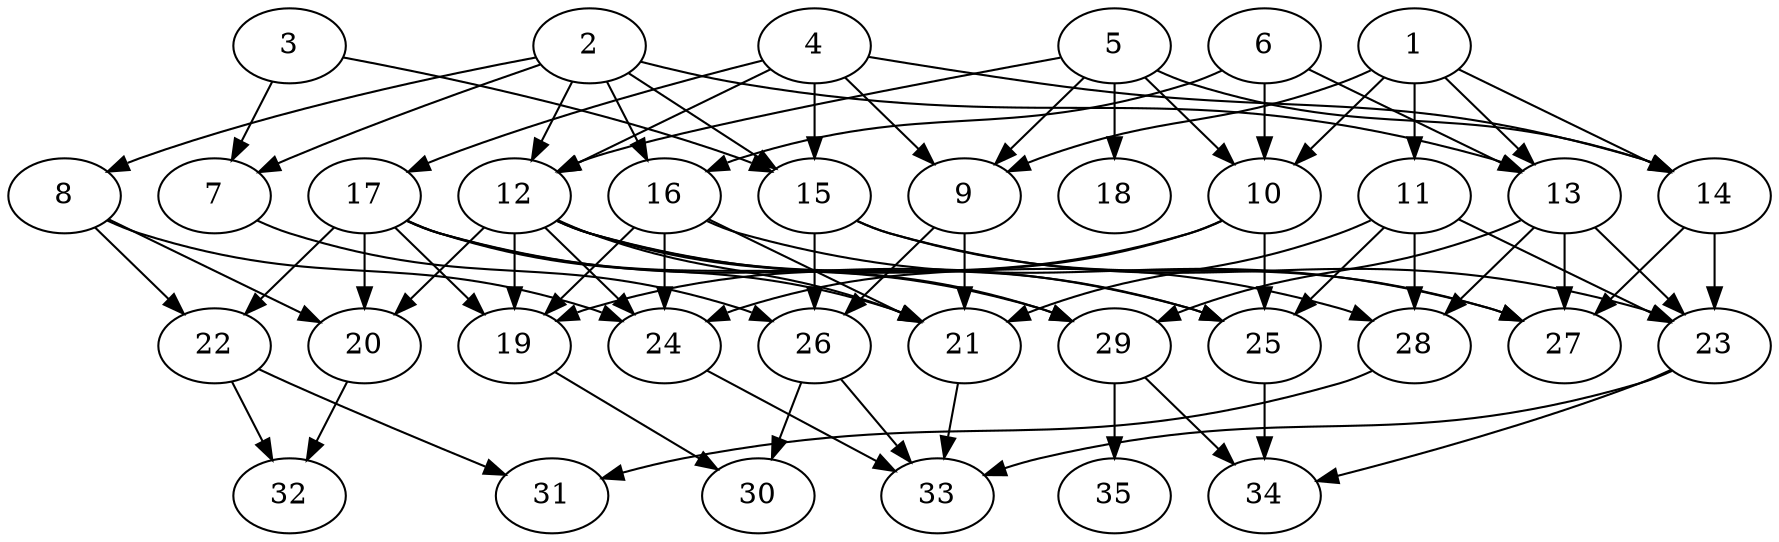 // DAG (tier=2-normal, mode=compute, n=35, ccr=0.360, fat=0.625, density=0.486, regular=0.526, jump=0.135, mindata=524288, maxdata=8388608)
// DAG automatically generated by daggen at Sun Aug 24 16:33:33 2025
// /home/ermia/Project/Environments/daggen/bin/daggen --dot --ccr 0.360 --fat 0.625 --regular 0.526 --density 0.486 --jump 0.135 --mindata 524288 --maxdata 8388608 -n 35 
digraph G {
  1 [size="952698421865316992", alpha="0.18", expect_size="476349210932658496"]
  1 -> 9 [size ="351263237603328"]
  1 -> 10 [size ="351263237603328"]
  1 -> 11 [size ="351263237603328"]
  1 -> 13 [size ="351263237603328"]
  1 -> 14 [size ="351263237603328"]
  2 [size="7293732126036887", alpha="0.12", expect_size="3646866063018443"]
  2 -> 7 [size ="117273754861568"]
  2 -> 8 [size ="117273754861568"]
  2 -> 12 [size ="117273754861568"]
  2 -> 13 [size ="117273754861568"]
  2 -> 15 [size ="117273754861568"]
  2 -> 16 [size ="117273754861568"]
  3 [size="286919303154792136704", alpha="0.18", expect_size="143459651577396068352"]
  3 -> 7 [size ="348013826408448"]
  3 -> 15 [size ="348013826408448"]
  4 [size="5781450093180560", alpha="0.15", expect_size="2890725046590280"]
  4 -> 9 [size ="217589158510592"]
  4 -> 12 [size ="217589158510592"]
  4 -> 14 [size ="217589158510592"]
  4 -> 15 [size ="217589158510592"]
  4 -> 17 [size ="217589158510592"]
  5 [size="559288781652528", alpha="0.17", expect_size="279644390826264"]
  5 -> 9 [size ="14089640214528"]
  5 -> 10 [size ="14089640214528"]
  5 -> 12 [size ="14089640214528"]
  5 -> 14 [size ="14089640214528"]
  5 -> 18 [size ="14089640214528"]
  6 [size="31771639777138311168", alpha="0.15", expect_size="15885819888569155584"]
  6 -> 10 [size ="80250868334592"]
  6 -> 13 [size ="80250868334592"]
  6 -> 16 [size ="80250868334592"]
  7 [size="376330833137483008", alpha="0.15", expect_size="188165416568741504"]
  7 -> 26 [size ="201574928351232"]
  8 [size="9409739159680646", alpha="0.06", expect_size="4704869579840323"]
  8 -> 20 [size ="171230984404992"]
  8 -> 22 [size ="171230984404992"]
  8 -> 24 [size ="171230984404992"]
  9 [size="773355172785571328", alpha="0.04", expect_size="386677586392785664"]
  9 -> 21 [size ="341560302501888"]
  9 -> 26 [size ="341560302501888"]
  10 [size="8841646259802285", alpha="0.10", expect_size="4420823129901142"]
  10 -> 19 [size ="304511713280000"]
  10 -> 24 [size ="304511713280000"]
  10 -> 25 [size ="304511713280000"]
  11 [size="21520041904797256", alpha="0.09", expect_size="10760020952398628"]
  11 -> 21 [size ="420728318984192"]
  11 -> 23 [size ="420728318984192"]
  11 -> 25 [size ="420728318984192"]
  11 -> 28 [size ="420728318984192"]
  12 [size="2337302235907620864", alpha="0.04", expect_size="1168651117953810432"]
  12 -> 19 [size ="14089640214528"]
  12 -> 20 [size ="14089640214528"]
  12 -> 21 [size ="14089640214528"]
  12 -> 24 [size ="14089640214528"]
  12 -> 25 [size ="14089640214528"]
  12 -> 28 [size ="14089640214528"]
  12 -> 29 [size ="14089640214528"]
  13 [size="165468203182972832", alpha="0.18", expect_size="82734101591486416"]
  13 -> 23 [size ="183887716155392"]
  13 -> 27 [size ="183887716155392"]
  13 -> 28 [size ="183887716155392"]
  13 -> 29 [size ="183887716155392"]
  14 [size="24252162681718804", alpha="0.08", expect_size="12126081340859402"]
  14 -> 23 [size ="392121865469952"]
  14 -> 27 [size ="392121865469952"]
  15 [size="366454936568689024", alpha="0.02", expect_size="183227468284344512"]
  15 -> 23 [size ="199033490505728"]
  15 -> 26 [size ="199033490505728"]
  15 -> 27 [size ="199033490505728"]
  16 [size="61179378386188894208", alpha="0.04", expect_size="30589689193094447104"]
  16 -> 19 [size ="124210991071232"]
  16 -> 21 [size ="124210991071232"]
  16 -> 24 [size ="124210991071232"]
  16 -> 27 [size ="124210991071232"]
  17 [size="742894321359741824", alpha="0.11", expect_size="371447160679870912"]
  17 -> 19 [size ="389145184698368"]
  17 -> 20 [size ="389145184698368"]
  17 -> 21 [size ="389145184698368"]
  17 -> 22 [size ="389145184698368"]
  17 -> 25 [size ="389145184698368"]
  17 -> 29 [size ="389145184698368"]
  18 [size="9713348912688742", alpha="0.17", expect_size="4856674456344371"]
  19 [size="15816473061656934", alpha="0.01", expect_size="7908236530828467"]
  19 -> 30 [size ="507488000540672"]
  20 [size="162233230996686784", alpha="0.19", expect_size="81116615498343392"]
  20 -> 32 [size ="103466299031552"]
  21 [size="341356327909348032", alpha="0.11", expect_size="170678163954674016"]
  21 -> 33 [size ="305523379404800"]
  22 [size="1673772681901142", alpha="0.17", expect_size="836886340950571"]
  22 -> 31 [size ="53059833036800"]
  22 -> 32 [size ="53059833036800"]
  23 [size="1641338304462422", alpha="0.09", expect_size="820669152231211"]
  23 -> 33 [size ="3414532554752"]
  23 -> 34 [size ="3414532554752"]
  24 [size="578913876771217", alpha="0.19", expect_size="289456938385608"]
  24 -> 33 [size ="23087806414848"]
  25 [size="213085152403663360", alpha="0.18", expect_size="106542576201831680"]
  25 -> 34 [size ="473622451847168"]
  26 [size="10115366238050844672", alpha="0.03", expect_size="5057683119025422336"]
  26 -> 30 [size ="37417755082752"]
  26 -> 33 [size ="37417755082752"]
  27 [size="509938389289105620992", alpha="0.07", expect_size="254969194644552810496"]
  28 [size="254941020961701536", alpha="0.05", expect_size="127470510480850768"]
  28 -> 31 [size ="171761991680000"]
  29 [size="4295399373901460", alpha="0.00", expect_size="2147699686950730"]
  29 -> 34 [size ="334001654988800"]
  29 -> 35 [size ="334001654988800"]
  30 [size="7895707785695706", alpha="0.10", expect_size="3947853892847853"]
  31 [size="858926522515240704", alpha="0.19", expect_size="429463261257620352"]
  32 [size="379996408990997", alpha="0.20", expect_size="189998204495498"]
  33 [size="184156300180753219584", alpha="0.17", expect_size="92078150090376609792"]
  34 [size="532821578407332544512", alpha="0.18", expect_size="266410789203666272256"]
  35 [size="219100557056481920", alpha="0.03", expect_size="109550278528240960"]
}